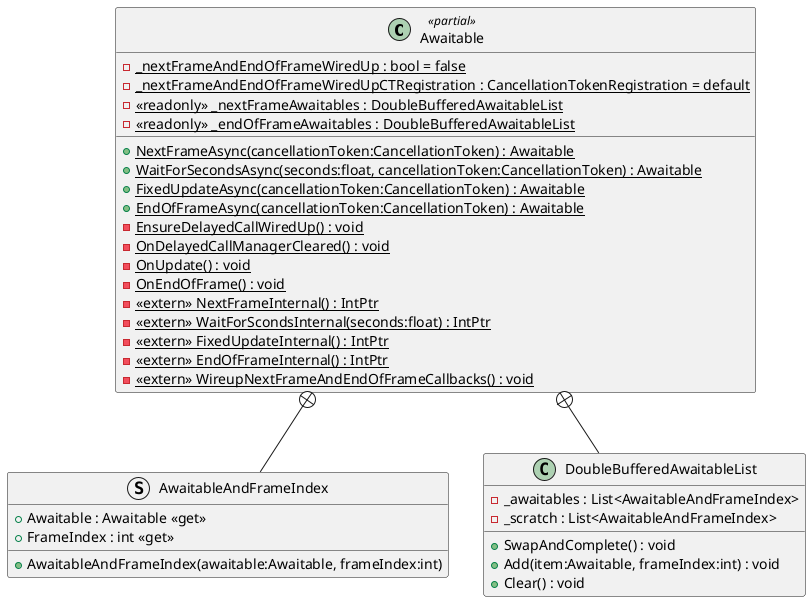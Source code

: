 @startuml
class Awaitable <<partial>> {
    + {static} NextFrameAsync(cancellationToken:CancellationToken) : Awaitable
    + {static} WaitForSecondsAsync(seconds:float, cancellationToken:CancellationToken) : Awaitable
    + {static} FixedUpdateAsync(cancellationToken:CancellationToken) : Awaitable
    + {static} EndOfFrameAsync(cancellationToken:CancellationToken) : Awaitable
    - {static} _nextFrameAndEndOfFrameWiredUp : bool = false
    {static} - _nextFrameAndEndOfFrameWiredUpCTRegistration : CancellationTokenRegistration = default
    {static} - EnsureDelayedCallWiredUp() : void
    {static} - OnDelayedCallManagerCleared() : void
    - {static} <<readonly>> _nextFrameAwaitables : DoubleBufferedAwaitableList
    - {static} <<readonly>> _endOfFrameAwaitables : DoubleBufferedAwaitableList
    - {static} OnUpdate() : void
    - {static} OnEndOfFrame() : void
    - {static} <<extern>> NextFrameInternal() : IntPtr
    - {static} <<extern>> WaitForScondsInternal(seconds:float) : IntPtr
    - {static} <<extern>> FixedUpdateInternal() : IntPtr
    - {static} <<extern>> EndOfFrameInternal() : IntPtr
    - {static} <<extern>> WireupNextFrameAndEndOfFrameCallbacks() : void
}
struct AwaitableAndFrameIndex {
    + Awaitable : Awaitable <<get>>
    + FrameIndex : int <<get>>
    + AwaitableAndFrameIndex(awaitable:Awaitable, frameIndex:int)
}
class DoubleBufferedAwaitableList {
    - _awaitables : List<AwaitableAndFrameIndex>
    - _scratch : List<AwaitableAndFrameIndex>
    + SwapAndComplete() : void
    + Add(item:Awaitable, frameIndex:int) : void
    + Clear() : void
}
Awaitable +-- AwaitableAndFrameIndex
Awaitable +-- DoubleBufferedAwaitableList
@enduml
